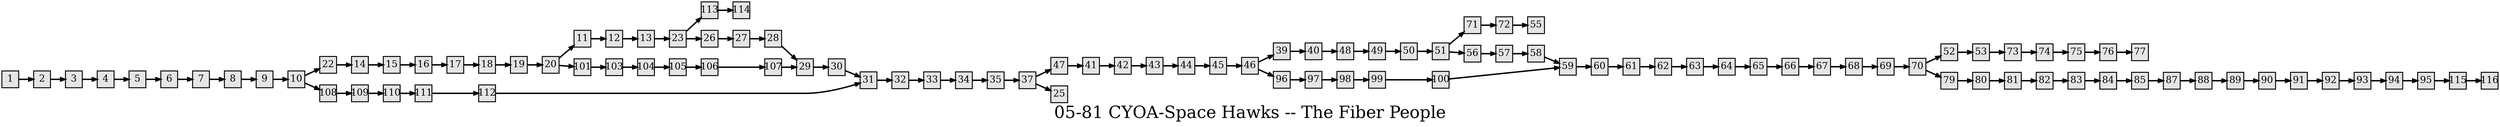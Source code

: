 digraph g{
  graph [ label="05-81 CYOA-Space Hawks -- The Fiber People" rankdir=LR, ordering=out, fontsize=36, nodesep="0.35", ranksep="0.45"];
  node  [shape=rect, penwidth=2, fontsize=20, style=filled, fillcolor=grey90, margin="0,0", labelfloat=true, regular=true, fixedsize=true];
  edge  [labelfloat=true, penwidth=3, fontsize=12];

  1 -> 2;
  2 -> 3;
  3 -> 4;
  4 -> 5;
  5 -> 6;
  6 -> 7;
  7 -> 8;
  8 -> 9;
  9 -> 10;
  10 -> 22;
  10 -> 108;
  11 -> 12;
  12 -> 13;
  13 -> 23;
  14 -> 15;
  15 -> 16;
  16 -> 17;
  17 -> 18;
  18 -> 19;
  19 -> 20;
  20 -> 11;
  20 -> 101;
  22 -> 14;
  23 -> 113;
  23 -> 26;
  26 -> 27;
  27 -> 28;
  28 -> 29;
  29 -> 30;
  30 -> 31;
  31 -> 32;
  32 -> 33;
  33 -> 34;
  34 -> 35;
  35 -> 37;
  37 -> 47;
  37 -> 25;
  39 -> 40;
  40 -> 48;
  41 -> 42;
  42 -> 43;
  43 -> 44;
  44 -> 45;
  45 -> 46;
  46 -> 39;
  46 -> 96;
  47 -> 41;
  48 -> 49;
  49 -> 50;
  50 -> 51;
  51 -> 71;
  51 -> 56;
  52 -> 53;
  53 -> 73;
  56 -> 57;
  57 -> 58;
  58 -> 59;
  59 -> 60;
  60 -> 61;
  61 -> 62;
  62 -> 63;
  63 -> 64;
  64 -> 65;
  65 -> 66;
  66 -> 67;
  67 -> 68;
  68 -> 69;
  69 -> 70;
  70 -> 52;
  70 -> 79;
  71 -> 72;
  72 -> 55;
  73 -> 74;
  74 -> 75;
  75 -> 76;
  76 -> 77;
  79 -> 80;
  80 -> 81;
  81 -> 82;
  82 -> 83;
  83 -> 84;
  84 -> 85;
  85 -> 87;
  87 -> 88;
  88 -> 89;
  89 -> 90;
  90 -> 91;
  91 -> 92;
  92 -> 93;
  93 -> 94;
  94 -> 95;
  95 -> 115;
  96 -> 97;
  97 -> 98;
  98 -> 99;
  99 -> 100;
  100 -> 59;
  101 -> 103;
  103 -> 104;
  104 -> 105;
  105 -> 106;
  106 -> 107;
  107 -> 29;
  108 -> 109;
  109 -> 110;
  110 -> 111;
  111 -> 112;
  112 -> 31;
  113 -> 114;
  115 -> 116;
}

